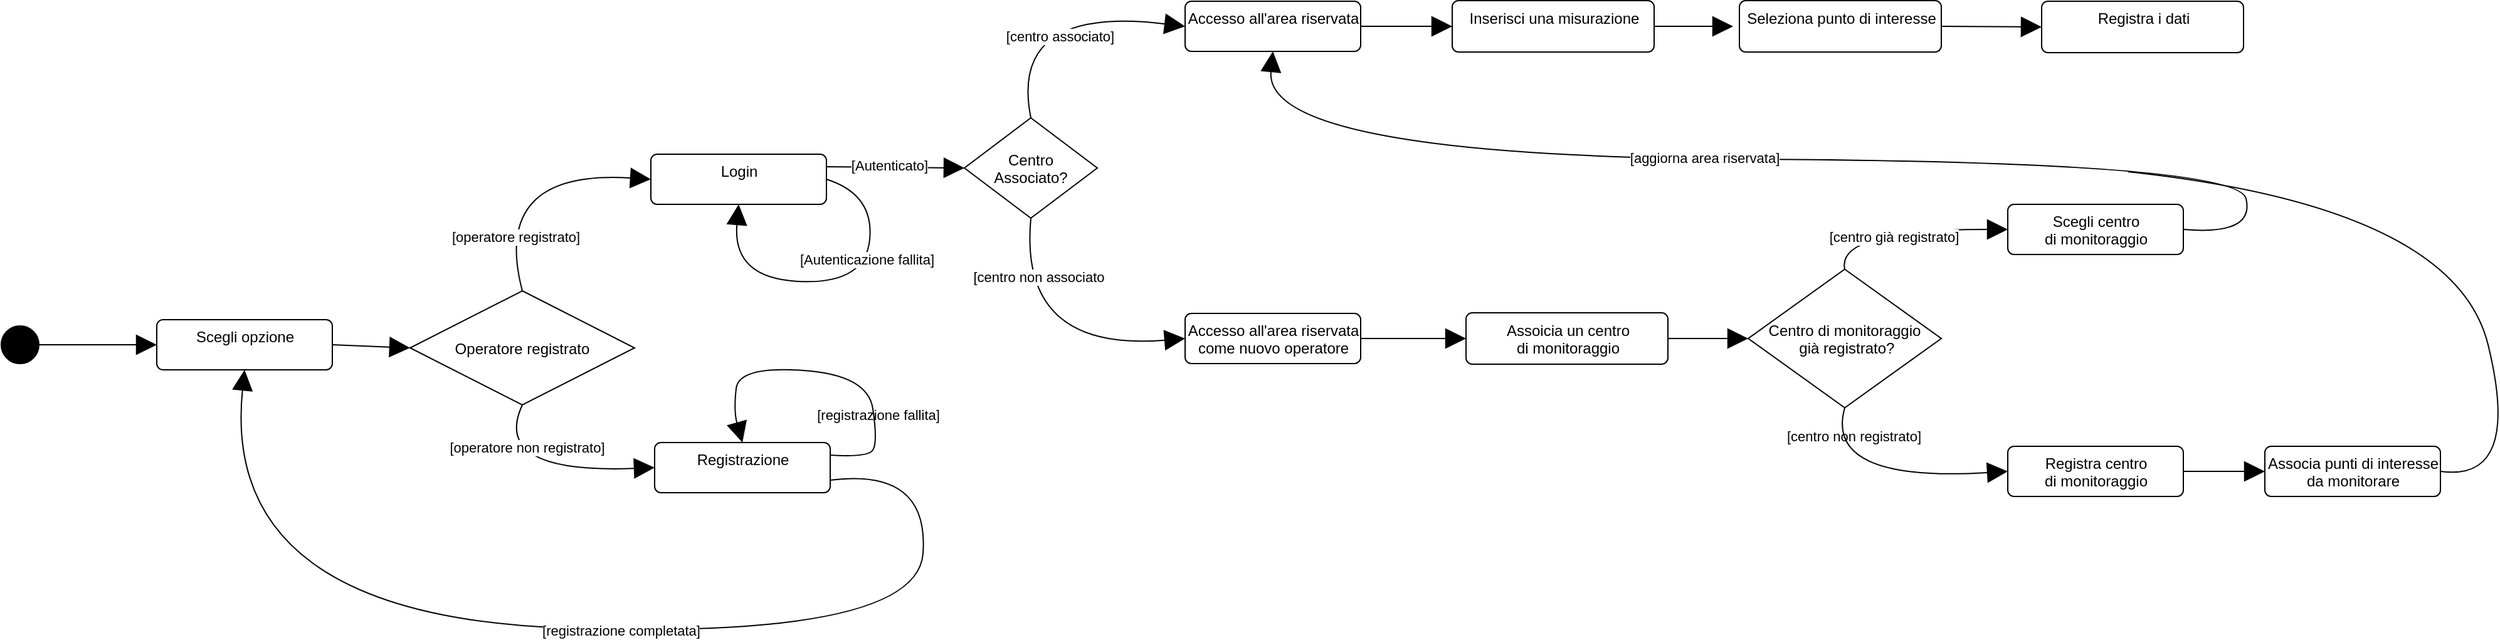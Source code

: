 <mxfile>
    <diagram id="H0gwphuF5wg16k7An4Gz" name="Page-1">
        <mxGraphModel dx="2849" dy="1709" grid="0" gridSize="10" guides="1" tooltips="1" connect="1" arrows="1" fold="1" page="0" pageScale="1" pageWidth="827" pageHeight="1169" math="0" shadow="0">
            <root>
                <mxCell id="0"/>
                <mxCell id="1" parent="0"/>
                <mxCell id="23" value="" style="ellipse;fillColor=strokeColor;" vertex="1" parent="1">
                    <mxGeometry x="-1074" y="-295" width="30" height="30" as="geometry"/>
                </mxCell>
                <mxCell id="24" value="Scegli opzione" style="html=1;align=center;verticalAlign=top;rounded=1;absoluteArcSize=1;arcSize=10;dashed=0;" vertex="1" parent="1">
                    <mxGeometry x="-950" y="-300" width="140" height="40" as="geometry"/>
                </mxCell>
                <mxCell id="25" value="Operatore registrato" style="rhombus;" vertex="1" parent="1">
                    <mxGeometry x="-748" y="-323" width="179" height="91" as="geometry"/>
                </mxCell>
                <mxCell id="37" value="Accesso all'area riservata&lt;br&gt;come nuovo operatore" style="html=1;align=center;verticalAlign=top;rounded=1;absoluteArcSize=1;arcSize=10;dashed=0;" vertex="1" parent="1">
                    <mxGeometry x="-130" y="-305" width="140" height="40" as="geometry"/>
                </mxCell>
                <mxCell id="38" value="Accesso all'area riservata" style="html=1;align=center;verticalAlign=top;rounded=1;absoluteArcSize=1;arcSize=10;dashed=0;" vertex="1" parent="1">
                    <mxGeometry x="-130" y="-554" width="140" height="40" as="geometry"/>
                </mxCell>
                <mxCell id="45" value="" style="html=1;verticalAlign=bottom;labelBackgroundColor=none;endArrow=block;endFill=1;rounded=0;startSize=14;endSize=14;sourcePerimeterSpacing=8;targetPerimeterSpacing=8;curved=1;entryX=0.5;entryY=1;entryDx=0;entryDy=0;exitX=1;exitY=0.5;exitDx=0;exitDy=0;" edge="1" parent="1" source="48" target="48">
                    <mxGeometry width="160" relative="1" as="geometry">
                        <mxPoint x="-384" y="-393.003" as="sourcePoint"/>
                        <mxPoint x="-446.442" y="-378.288" as="targetPoint"/>
                        <Array as="points">
                            <mxPoint x="-378" y="-400"/>
                            <mxPoint x="-385" y="-328"/>
                            <mxPoint x="-491" y="-333"/>
                        </Array>
                    </mxGeometry>
                </mxCell>
                <mxCell id="84" value="[Autenticazione fallita]" style="edgeLabel;html=1;align=center;verticalAlign=middle;resizable=0;points=[];" vertex="1" connectable="0" parent="45">
                    <mxGeometry x="-0.341" y="-1" relative="1" as="geometry">
                        <mxPoint as="offset"/>
                    </mxGeometry>
                </mxCell>
                <mxCell id="46" value="[registrazione fallita]" style="html=1;verticalAlign=bottom;labelBackgroundColor=none;endArrow=block;endFill=1;rounded=0;startSize=14;endSize=14;sourcePerimeterSpacing=8;targetPerimeterSpacing=8;curved=1;exitX=1;exitY=0.25;exitDx=0;exitDy=0;entryX=0.5;entryY=0;entryDx=0;entryDy=0;" edge="1" parent="1" source="47" target="47">
                    <mxGeometry x="-0.566" y="-2" width="160" relative="1" as="geometry">
                        <mxPoint x="-456.464" y="-209.53" as="sourcePoint"/>
                        <mxPoint x="-375" y="-190" as="targetPoint"/>
                        <Array as="points">
                            <mxPoint x="-383" y="-190"/>
                            <mxPoint x="-375" y="-202"/>
                            <mxPoint x="-383" y="-256"/>
                            <mxPoint x="-486" y="-263"/>
                            <mxPoint x="-490" y="-227"/>
                        </Array>
                        <mxPoint as="offset"/>
                    </mxGeometry>
                </mxCell>
                <mxCell id="47" value="Registrazione" style="html=1;align=center;verticalAlign=top;rounded=1;absoluteArcSize=1;arcSize=10;dashed=0;" vertex="1" parent="1">
                    <mxGeometry x="-553" y="-202" width="140" height="40" as="geometry"/>
                </mxCell>
                <mxCell id="48" value="Login" style="html=1;align=center;verticalAlign=top;rounded=1;absoluteArcSize=1;arcSize=10;dashed=0;" vertex="1" parent="1">
                    <mxGeometry x="-556" y="-432" width="140" height="40" as="geometry"/>
                </mxCell>
                <mxCell id="52" value="" style="html=1;verticalAlign=bottom;labelBackgroundColor=none;endArrow=block;endFill=1;rounded=0;startSize=14;endSize=14;sourcePerimeterSpacing=8;targetPerimeterSpacing=8;curved=1;exitX=1;exitY=0.75;exitDx=0;exitDy=0;entryX=0.5;entryY=1;entryDx=0;entryDy=0;" edge="1" parent="1" source="47" target="24">
                    <mxGeometry width="160" relative="1" as="geometry">
                        <mxPoint x="-433" y="-120" as="sourcePoint"/>
                        <mxPoint x="-273" y="-120" as="targetPoint"/>
                        <Array as="points">
                            <mxPoint x="-334" y="-182"/>
                            <mxPoint x="-344" y="-45"/>
                            <mxPoint x="-900" y="-63"/>
                        </Array>
                    </mxGeometry>
                </mxCell>
                <mxCell id="90" value="[registrazione completata]" style="edgeLabel;html=1;align=center;verticalAlign=middle;resizable=0;points=[];" vertex="1" connectable="0" parent="52">
                    <mxGeometry x="-0.067" relative="1" as="geometry">
                        <mxPoint as="offset"/>
                    </mxGeometry>
                </mxCell>
                <mxCell id="53" value="" style="html=1;verticalAlign=bottom;labelBackgroundColor=none;endArrow=block;endFill=1;rounded=0;startSize=14;endSize=14;sourcePerimeterSpacing=8;targetPerimeterSpacing=8;curved=1;exitX=0.5;exitY=1;exitDx=0;exitDy=0;entryX=0;entryY=0.5;entryDx=0;entryDy=0;" edge="1" parent="1" source="25" target="47">
                    <mxGeometry width="160" relative="1" as="geometry">
                        <mxPoint x="-671" y="-175" as="sourcePoint"/>
                        <mxPoint x="-511" y="-175" as="targetPoint"/>
                        <Array as="points">
                            <mxPoint x="-684" y="-177"/>
                        </Array>
                    </mxGeometry>
                </mxCell>
                <mxCell id="83" value="[operatore non registrato]" style="edgeLabel;html=1;align=center;verticalAlign=middle;resizable=0;points=[];" vertex="1" connectable="0" parent="53">
                    <mxGeometry x="-0.7" y="17" relative="1" as="geometry">
                        <mxPoint as="offset"/>
                    </mxGeometry>
                </mxCell>
                <mxCell id="54" value="" style="html=1;verticalAlign=bottom;labelBackgroundColor=none;endArrow=block;endFill=1;rounded=0;startSize=14;endSize=14;sourcePerimeterSpacing=8;targetPerimeterSpacing=8;curved=1;exitX=0.5;exitY=0;exitDx=0;exitDy=0;entryX=0;entryY=0.5;entryDx=0;entryDy=0;" edge="1" parent="1" source="25" target="48">
                    <mxGeometry width="160" relative="1" as="geometry">
                        <mxPoint x="-1044" y="-168" as="sourcePoint"/>
                        <mxPoint x="-875" y="-178" as="targetPoint"/>
                        <Array as="points">
                            <mxPoint x="-684" y="-420"/>
                        </Array>
                    </mxGeometry>
                </mxCell>
                <mxCell id="82" value="[operatore registrato]" style="edgeLabel;html=1;align=center;verticalAlign=middle;resizable=0;points=[];" vertex="1" connectable="0" parent="54">
                    <mxGeometry x="-0.611" y="-6" relative="1" as="geometry">
                        <mxPoint y="1" as="offset"/>
                    </mxGeometry>
                </mxCell>
                <mxCell id="55" value="" style="html=1;verticalAlign=bottom;labelBackgroundColor=none;endArrow=block;endFill=1;rounded=0;startSize=14;endSize=14;sourcePerimeterSpacing=8;targetPerimeterSpacing=8;curved=1;exitX=1;exitY=0.5;exitDx=0;exitDy=0;entryX=0;entryY=0.5;entryDx=0;entryDy=0;" edge="1" parent="1" source="23" target="24">
                    <mxGeometry width="160" relative="1" as="geometry">
                        <mxPoint x="-985" y="-181" as="sourcePoint"/>
                        <mxPoint x="-825" y="-181" as="targetPoint"/>
                    </mxGeometry>
                </mxCell>
                <mxCell id="56" value="" style="html=1;verticalAlign=bottom;labelBackgroundColor=none;endArrow=block;endFill=1;rounded=0;startSize=14;endSize=14;sourcePerimeterSpacing=8;targetPerimeterSpacing=8;curved=1;exitX=1;exitY=0.5;exitDx=0;exitDy=0;entryX=0;entryY=0.5;entryDx=0;entryDy=0;" edge="1" parent="1" source="24" target="25">
                    <mxGeometry width="160" relative="1" as="geometry">
                        <mxPoint x="-799" y="-222" as="sourcePoint"/>
                        <mxPoint x="-639" y="-222" as="targetPoint"/>
                    </mxGeometry>
                </mxCell>
                <mxCell id="57" value="Centro&#10;Associato?" style="rhombus;" vertex="1" parent="1">
                    <mxGeometry x="-306" y="-461" width="106" height="80" as="geometry"/>
                </mxCell>
                <mxCell id="59" value="" style="html=1;verticalAlign=bottom;labelBackgroundColor=none;endArrow=block;endFill=1;rounded=0;startSize=14;endSize=14;sourcePerimeterSpacing=8;targetPerimeterSpacing=8;curved=1;exitX=1;exitY=0.25;exitDx=0;exitDy=0;entryX=0;entryY=0.5;entryDx=0;entryDy=0;" edge="1" parent="1" source="48" target="57">
                    <mxGeometry width="160" relative="1" as="geometry">
                        <mxPoint x="-330" y="-461" as="sourcePoint"/>
                        <mxPoint x="-170" y="-461" as="targetPoint"/>
                    </mxGeometry>
                </mxCell>
                <mxCell id="85" value="[Autenticato]" style="edgeLabel;html=1;align=center;verticalAlign=middle;resizable=0;points=[];" vertex="1" connectable="0" parent="59">
                    <mxGeometry x="-0.328" y="3" relative="1" as="geometry">
                        <mxPoint x="13" y="1" as="offset"/>
                    </mxGeometry>
                </mxCell>
                <mxCell id="60" value="" style="html=1;verticalAlign=bottom;labelBackgroundColor=none;endArrow=block;endFill=1;rounded=0;startSize=14;endSize=14;sourcePerimeterSpacing=8;targetPerimeterSpacing=8;curved=1;exitX=0.5;exitY=0;exitDx=0;exitDy=0;entryX=0;entryY=0.5;entryDx=0;entryDy=0;" edge="1" parent="1" source="57" target="38">
                    <mxGeometry width="160" relative="1" as="geometry">
                        <mxPoint x="-285" y="-593" as="sourcePoint"/>
                        <mxPoint x="-125" y="-593" as="targetPoint"/>
                        <Array as="points">
                            <mxPoint x="-271" y="-551"/>
                        </Array>
                    </mxGeometry>
                </mxCell>
                <mxCell id="86" value="[centro associato]" style="edgeLabel;html=1;align=center;verticalAlign=middle;resizable=0;points=[];" vertex="1" connectable="0" parent="60">
                    <mxGeometry x="0.157" y="-20" relative="1" as="geometry">
                        <mxPoint as="offset"/>
                    </mxGeometry>
                </mxCell>
                <mxCell id="61" value="" style="html=1;verticalAlign=bottom;labelBackgroundColor=none;endArrow=block;endFill=1;rounded=0;startSize=14;endSize=14;sourcePerimeterSpacing=8;targetPerimeterSpacing=8;curved=1;exitX=0.5;exitY=1;exitDx=0;exitDy=0;entryX=0;entryY=0.5;entryDx=0;entryDy=0;" edge="1" parent="1" source="57" target="37">
                    <mxGeometry width="160" relative="1" as="geometry">
                        <mxPoint x="-295" y="-239" as="sourcePoint"/>
                        <mxPoint x="-135" y="-239" as="targetPoint"/>
                        <Array as="points">
                            <mxPoint x="-263" y="-274"/>
                        </Array>
                    </mxGeometry>
                </mxCell>
                <mxCell id="87" value="[centro non associato" style="edgeLabel;html=1;align=center;verticalAlign=middle;resizable=0;points=[];" vertex="1" connectable="0" parent="61">
                    <mxGeometry x="-0.614" y="10" relative="1" as="geometry">
                        <mxPoint as="offset"/>
                    </mxGeometry>
                </mxCell>
                <mxCell id="62" value="Assoicia un centro &lt;br&gt;di monitoraggio" style="html=1;align=center;verticalAlign=top;rounded=1;absoluteArcSize=1;arcSize=10;dashed=0;" vertex="1" parent="1">
                    <mxGeometry x="94" y="-305.5" width="161" height="41" as="geometry"/>
                </mxCell>
                <mxCell id="63" value="Centro di monitoraggio&#10; già registrato?" style="rhombus;" vertex="1" parent="1">
                    <mxGeometry x="319" y="-340.25" width="154" height="110.5" as="geometry"/>
                </mxCell>
                <mxCell id="64" value="Registra centro &lt;br&gt;di monitoraggio" style="html=1;align=center;verticalAlign=top;rounded=1;absoluteArcSize=1;arcSize=10;dashed=0;" vertex="1" parent="1">
                    <mxGeometry x="526" y="-199" width="140" height="40" as="geometry"/>
                </mxCell>
                <mxCell id="65" value="Associa punti di interesse&lt;br&gt;da monitorare" style="html=1;align=center;verticalAlign=top;rounded=1;absoluteArcSize=1;arcSize=10;dashed=0;" vertex="1" parent="1">
                    <mxGeometry x="731" y="-199" width="140" height="40" as="geometry"/>
                </mxCell>
                <mxCell id="66" value="Scegli centro &lt;br&gt;di monitoraggio" style="html=1;align=center;verticalAlign=top;rounded=1;absoluteArcSize=1;arcSize=10;dashed=0;" vertex="1" parent="1">
                    <mxGeometry x="526" y="-392" width="140" height="40" as="geometry"/>
                </mxCell>
                <mxCell id="68" value="" style="html=1;verticalAlign=bottom;labelBackgroundColor=none;endArrow=block;endFill=1;rounded=0;startSize=14;endSize=14;sourcePerimeterSpacing=8;targetPerimeterSpacing=8;curved=1;exitX=1;exitY=0.5;exitDx=0;exitDy=0;entryX=0;entryY=0.5;entryDx=0;entryDy=0;" edge="1" parent="1" source="37" target="62">
                    <mxGeometry width="160" relative="1" as="geometry">
                        <mxPoint x="211" y="-171" as="sourcePoint"/>
                        <mxPoint x="371" y="-171" as="targetPoint"/>
                    </mxGeometry>
                </mxCell>
                <mxCell id="69" value="" style="html=1;verticalAlign=bottom;labelBackgroundColor=none;endArrow=block;endFill=1;rounded=0;startSize=14;endSize=14;sourcePerimeterSpacing=8;targetPerimeterSpacing=8;curved=1;exitX=1;exitY=0.5;exitDx=0;exitDy=0;entryX=0;entryY=0.5;entryDx=0;entryDy=0;" edge="1" parent="1" source="62" target="63">
                    <mxGeometry width="160" relative="1" as="geometry">
                        <mxPoint x="324" y="-183" as="sourcePoint"/>
                        <mxPoint x="484" y="-183" as="targetPoint"/>
                    </mxGeometry>
                </mxCell>
                <mxCell id="70" value="[centro non registrato]" style="html=1;verticalAlign=bottom;labelBackgroundColor=none;endArrow=block;endFill=1;rounded=0;startSize=14;endSize=14;sourcePerimeterSpacing=8;targetPerimeterSpacing=8;curved=1;exitX=0.5;exitY=1;exitDx=0;exitDy=0;entryX=0;entryY=0.5;entryDx=0;entryDy=0;" edge="1" parent="1" source="63" target="64">
                    <mxGeometry x="-0.727" y="15" width="160" relative="1" as="geometry">
                        <mxPoint x="451" y="-17" as="sourcePoint"/>
                        <mxPoint x="611" y="-17" as="targetPoint"/>
                        <Array as="points">
                            <mxPoint x="379" y="-170"/>
                        </Array>
                        <mxPoint as="offset"/>
                    </mxGeometry>
                </mxCell>
                <mxCell id="71" value="" style="html=1;verticalAlign=bottom;labelBackgroundColor=none;endArrow=block;endFill=1;rounded=0;startSize=14;endSize=14;sourcePerimeterSpacing=8;targetPerimeterSpacing=8;curved=1;exitX=0.5;exitY=0;exitDx=0;exitDy=0;entryX=0;entryY=0.5;entryDx=0;entryDy=0;" edge="1" parent="1" source="63" target="66">
                    <mxGeometry width="160" relative="1" as="geometry">
                        <mxPoint x="384" y="-511" as="sourcePoint"/>
                        <mxPoint x="544" y="-511" as="targetPoint"/>
                        <Array as="points">
                            <mxPoint x="389" y="-372"/>
                        </Array>
                    </mxGeometry>
                </mxCell>
                <mxCell id="88" value="[centro già registrato]" style="edgeLabel;html=1;align=center;verticalAlign=middle;resizable=0;points=[];" vertex="1" connectable="0" parent="71">
                    <mxGeometry x="-0.072" y="-6" relative="1" as="geometry">
                        <mxPoint as="offset"/>
                    </mxGeometry>
                </mxCell>
                <mxCell id="72" value="" style="html=1;verticalAlign=bottom;labelBackgroundColor=none;endArrow=block;endFill=1;rounded=0;startSize=14;endSize=14;sourcePerimeterSpacing=8;targetPerimeterSpacing=8;curved=1;exitX=1;exitY=0.5;exitDx=0;exitDy=0;entryX=0;entryY=0.5;entryDx=0;entryDy=0;" edge="1" parent="1" source="64" target="65">
                    <mxGeometry width="160" relative="1" as="geometry">
                        <mxPoint x="410" y="-11" as="sourcePoint"/>
                        <mxPoint x="570" y="-11" as="targetPoint"/>
                    </mxGeometry>
                </mxCell>
                <mxCell id="73" value="" style="html=1;verticalAlign=bottom;labelBackgroundColor=none;endArrow=block;endFill=1;rounded=0;startSize=14;endSize=14;sourcePerimeterSpacing=8;targetPerimeterSpacing=8;curved=1;exitX=1;exitY=0.5;exitDx=0;exitDy=0;entryX=0.5;entryY=1;entryDx=0;entryDy=0;" edge="1" parent="1" source="66" target="38">
                    <mxGeometry width="160" relative="1" as="geometry">
                        <mxPoint x="729" y="-357" as="sourcePoint"/>
                        <mxPoint x="889" y="-357" as="targetPoint"/>
                        <Array as="points">
                            <mxPoint x="723" y="-367"/>
                            <mxPoint x="709" y="-426"/>
                            <mxPoint x="-68" y="-430"/>
                        </Array>
                    </mxGeometry>
                </mxCell>
                <mxCell id="89" value="[aggiorna area riservata]" style="edgeLabel;html=1;align=center;verticalAlign=middle;resizable=0;points=[];" vertex="1" connectable="0" parent="73">
                    <mxGeometry x="0.109" y="-1" relative="1" as="geometry">
                        <mxPoint as="offset"/>
                    </mxGeometry>
                </mxCell>
                <mxCell id="74" value="" style="html=1;verticalAlign=bottom;labelBackgroundColor=none;endArrow=none;endFill=0;rounded=0;startSize=14;endSize=14;sourcePerimeterSpacing=8;targetPerimeterSpacing=8;curved=1;exitX=1;exitY=0.5;exitDx=0;exitDy=0;" edge="1" parent="1" source="65">
                    <mxGeometry width="160" relative="1" as="geometry">
                        <mxPoint x="914" y="-179.62" as="sourcePoint"/>
                        <mxPoint x="622" y="-418" as="targetPoint"/>
                        <Array as="points">
                            <mxPoint x="936" y="-170"/>
                            <mxPoint x="882" y="-390"/>
                        </Array>
                    </mxGeometry>
                </mxCell>
                <mxCell id="75" value="Inserisci una misurazione" style="html=1;align=center;verticalAlign=top;rounded=1;absoluteArcSize=1;arcSize=10;dashed=0;" vertex="1" parent="1">
                    <mxGeometry x="83" y="-554.5" width="161" height="41" as="geometry"/>
                </mxCell>
                <mxCell id="76" value="Seleziona punto di interesse" style="html=1;align=center;verticalAlign=top;rounded=1;absoluteArcSize=1;arcSize=10;dashed=0;" vertex="1" parent="1">
                    <mxGeometry x="312" y="-554.5" width="161" height="41" as="geometry"/>
                </mxCell>
                <mxCell id="77" value="Registra i dati" style="html=1;align=center;verticalAlign=top;rounded=1;absoluteArcSize=1;arcSize=10;dashed=0;" vertex="1" parent="1">
                    <mxGeometry x="553" y="-554" width="161" height="41" as="geometry"/>
                </mxCell>
                <mxCell id="78" value="" style="html=1;verticalAlign=bottom;labelBackgroundColor=none;endArrow=block;endFill=1;rounded=0;startSize=14;endSize=14;sourcePerimeterSpacing=8;targetPerimeterSpacing=8;curved=1;exitX=1;exitY=0.5;exitDx=0;exitDy=0;entryX=0;entryY=0.5;entryDx=0;entryDy=0;" edge="1" parent="1" source="38" target="75">
                    <mxGeometry width="160" relative="1" as="geometry">
                        <mxPoint x="76" y="-460" as="sourcePoint"/>
                        <mxPoint x="236" y="-460" as="targetPoint"/>
                    </mxGeometry>
                </mxCell>
                <mxCell id="79" value="" style="html=1;verticalAlign=bottom;labelBackgroundColor=none;endArrow=block;endFill=1;rounded=0;startSize=14;endSize=14;sourcePerimeterSpacing=8;targetPerimeterSpacing=8;curved=1;exitX=1;exitY=0.5;exitDx=0;exitDy=0;" edge="1" parent="1" source="75">
                    <mxGeometry width="160" relative="1" as="geometry">
                        <mxPoint x="387" y="-504" as="sourcePoint"/>
                        <mxPoint x="307" y="-534" as="targetPoint"/>
                    </mxGeometry>
                </mxCell>
                <mxCell id="81" value="" style="html=1;verticalAlign=bottom;labelBackgroundColor=none;endArrow=block;endFill=1;rounded=0;startSize=14;endSize=14;sourcePerimeterSpacing=8;targetPerimeterSpacing=8;curved=1;exitX=1;exitY=0.5;exitDx=0;exitDy=0;entryX=0;entryY=0.5;entryDx=0;entryDy=0;" edge="1" parent="1" source="76" target="77">
                    <mxGeometry width="160" relative="1" as="geometry">
                        <mxPoint x="709" y="-428" as="sourcePoint"/>
                        <mxPoint x="869" y="-428" as="targetPoint"/>
                    </mxGeometry>
                </mxCell>
            </root>
        </mxGraphModel>
    </diagram>
</mxfile>